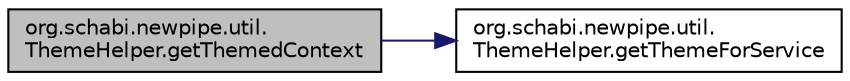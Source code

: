 digraph "org.schabi.newpipe.util.ThemeHelper.getThemedContext"
{
 // LATEX_PDF_SIZE
  edge [fontname="Helvetica",fontsize="10",labelfontname="Helvetica",labelfontsize="10"];
  node [fontname="Helvetica",fontsize="10",shape=record];
  rankdir="LR";
  Node5 [label="org.schabi.newpipe.util.\lThemeHelper.getThemedContext",height=0.2,width=0.4,color="black", fillcolor="grey75", style="filled", fontcolor="black",tooltip=" "];
  Node5 -> Node6 [color="midnightblue",fontsize="10",style="solid",fontname="Helvetica"];
  Node6 [label="org.schabi.newpipe.util.\lThemeHelper.getThemeForService",height=0.2,width=0.4,color="black", fillcolor="white", style="filled",URL="$classorg_1_1schabi_1_1newpipe_1_1util_1_1_theme_helper.html#a5fda089a0b58523e27f061060afd17c0",tooltip=" "];
}
